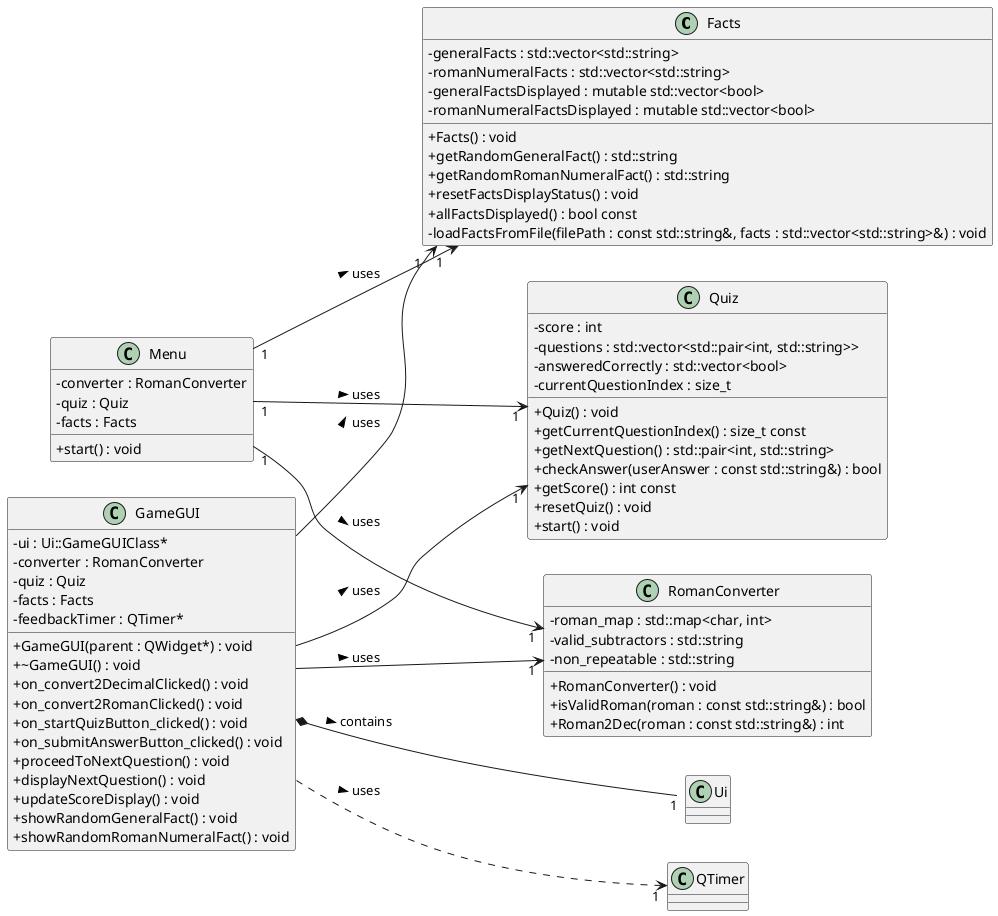 @startuml
left to right direction
skinparam classAttributeIconSize 0

class Facts {
    - generalFacts : std::vector<std::string>
    - romanNumeralFacts : std::vector<std::string>
    - generalFactsDisplayed : mutable std::vector<bool>
    - romanNumeralFactsDisplayed : mutable std::vector<bool>
    + Facts() : void
    + getRandomGeneralFact() : std::string
    + getRandomRomanNumeralFact() : std::string
    + resetFactsDisplayStatus() : void
    + allFactsDisplayed() : bool const
    - loadFactsFromFile(filePath : const std::string&, facts : std::vector<std::string>&) : void
}

class Menu {
    - converter : RomanConverter
    - quiz : Quiz
    - facts : Facts
    + start() : void
}

class Quiz {
    - score : int
    - questions : std::vector<std::pair<int, std::string>>
    - answeredCorrectly : std::vector<bool>
    - currentQuestionIndex : size_t
    + Quiz() : void
    + getCurrentQuestionIndex() : size_t const
    + getNextQuestion() : std::pair<int, std::string>
    + checkAnswer(userAnswer : const std::string&) : bool
    + getScore() : int const
    + resetQuiz() : void
    + start() : void
}

class RomanConverter {
    - roman_map : std::map<char, int>
    - valid_subtractors : std::string
    - non_repeatable : std::string
    + RomanConverter() : void
    + isValidRoman(roman : const std::string&) : bool
    + Roman2Dec(roman : const std::string&) : int
}

class GameGUI {
    - ui : Ui::GameGUIClass*
    - converter : RomanConverter
    - quiz : Quiz
    - facts : Facts
    - feedbackTimer : QTimer*
    + GameGUI(parent : QWidget*) : void
    + ~GameGUI() : void
    + on_convert2DecimalClicked() : void
    + on_convert2RomanClicked() : void
    + on_startQuizButton_clicked() : void
    + on_submitAnswerButton_clicked() : void
    + proceedToNextQuestion() : void
    + displayNextQuestion() : void
    + updateScoreDisplay() : void
    + showRandomGeneralFact() : void
    + showRandomRomanNumeralFact() : void
}

Menu "1" --> "1" Quiz : uses >
Menu "1" --> "1" Facts : uses >
Menu "1" --> "1" RomanConverter : uses >
GameGUI *-- "1" Ui::GameGUIClass : contains >
GameGUI --> "1" RomanConverter : uses >
GameGUI --> "1" Quiz : uses >
GameGUI --> "1" Facts : uses >
GameGUI ..> "1" QTimer : uses >

@enduml
